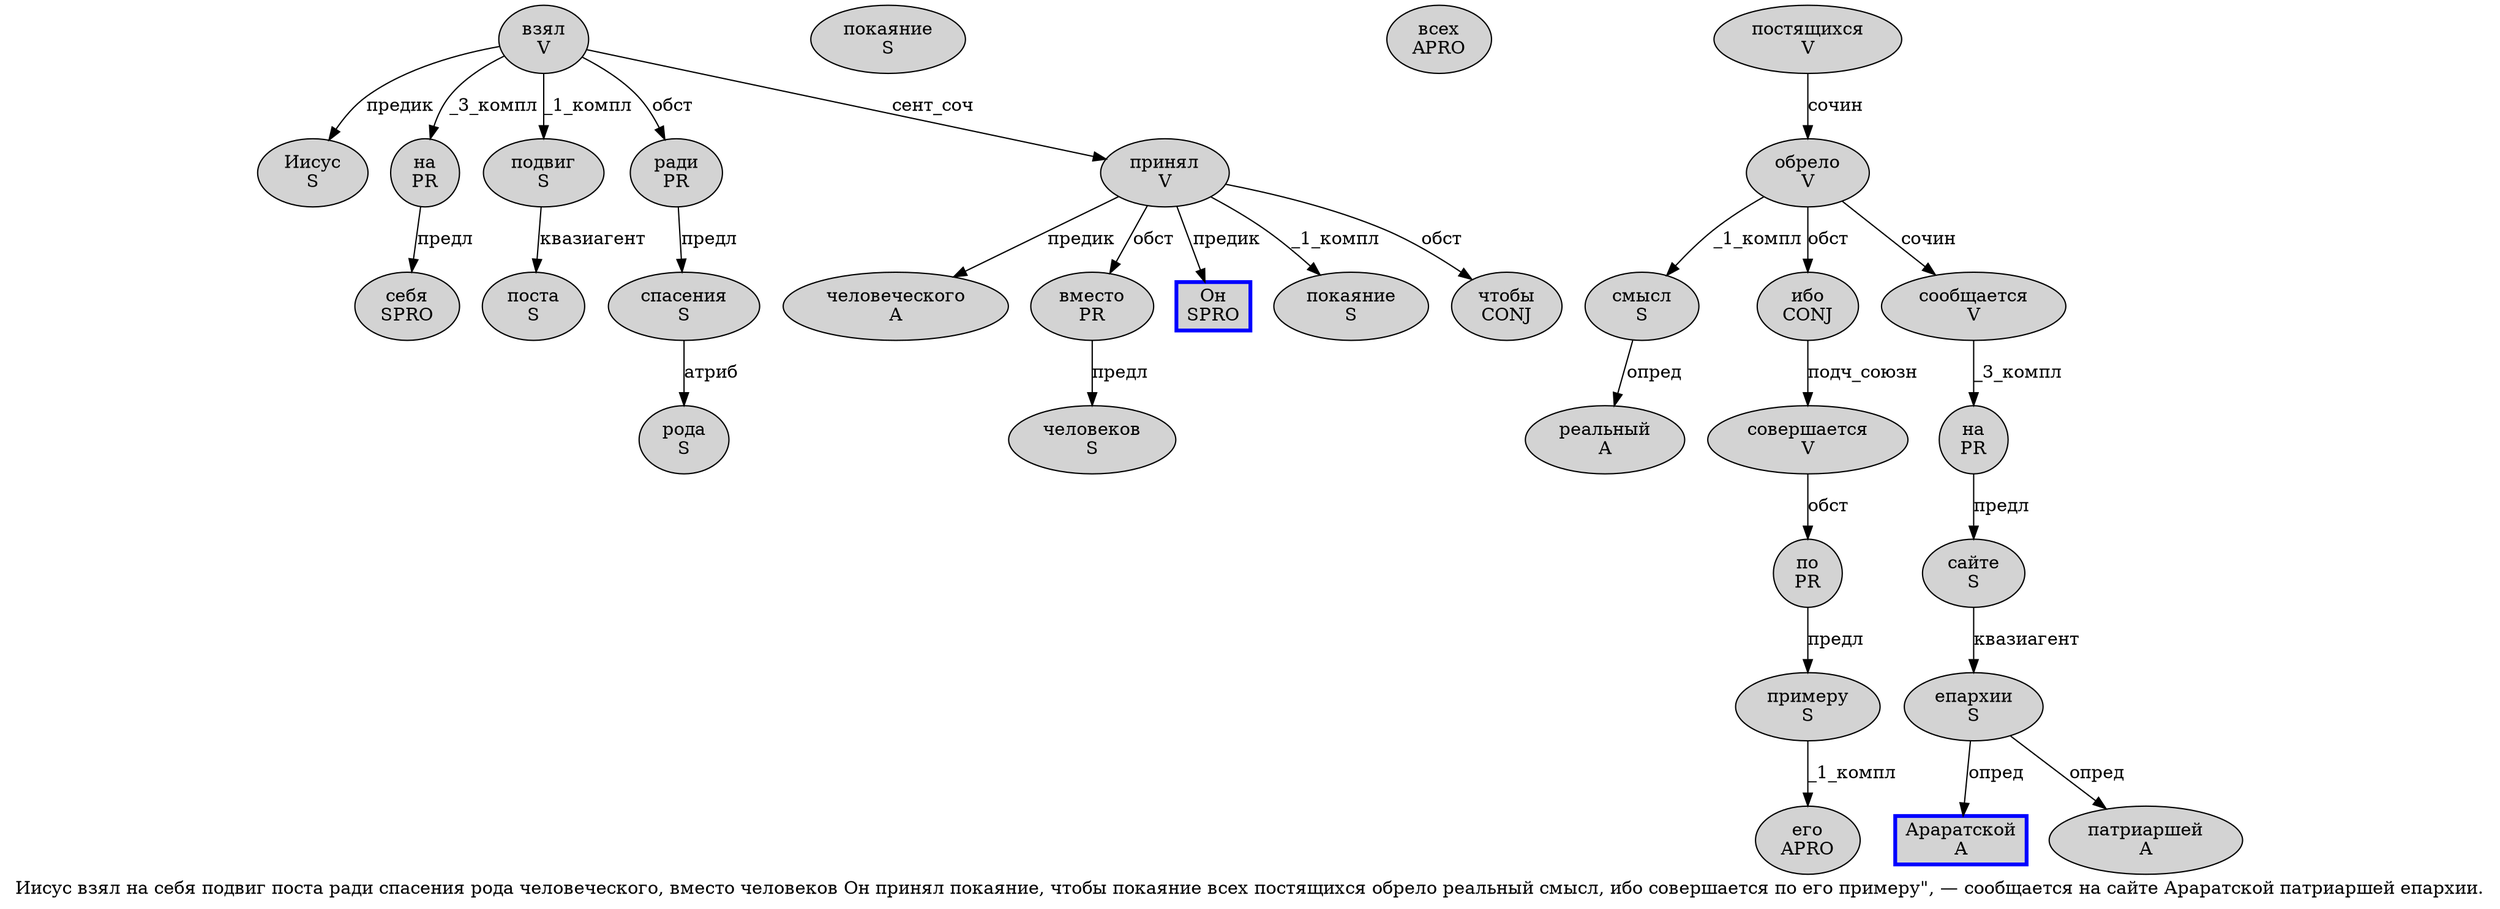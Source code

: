 digraph SENTENCE_1591 {
	graph [label="Иисус взял на себя подвиг поста ради спасения рода человеческого, вместо человеков Он принял покаяние, чтобы покаяние всех постящихся обрело реальный смысл, ибо совершается по его примеру\", — сообщается на сайте Араратской патриаршей епархии."]
	node [style=filled]
		0 [label="Иисус
S" color="" fillcolor=lightgray penwidth=1 shape=ellipse]
		1 [label="взял
V" color="" fillcolor=lightgray penwidth=1 shape=ellipse]
		2 [label="на
PR" color="" fillcolor=lightgray penwidth=1 shape=ellipse]
		3 [label="себя
SPRO" color="" fillcolor=lightgray penwidth=1 shape=ellipse]
		4 [label="подвиг
S" color="" fillcolor=lightgray penwidth=1 shape=ellipse]
		5 [label="поста
S" color="" fillcolor=lightgray penwidth=1 shape=ellipse]
		6 [label="ради
PR" color="" fillcolor=lightgray penwidth=1 shape=ellipse]
		7 [label="спасения
S" color="" fillcolor=lightgray penwidth=1 shape=ellipse]
		8 [label="рода
S" color="" fillcolor=lightgray penwidth=1 shape=ellipse]
		9 [label="человеческого
A" color="" fillcolor=lightgray penwidth=1 shape=ellipse]
		11 [label="вместо
PR" color="" fillcolor=lightgray penwidth=1 shape=ellipse]
		12 [label="человеков
S" color="" fillcolor=lightgray penwidth=1 shape=ellipse]
		13 [label="Он
SPRO" color=blue fillcolor=lightgray penwidth=3 shape=box]
		14 [label="принял
V" color="" fillcolor=lightgray penwidth=1 shape=ellipse]
		15 [label="покаяние
S" color="" fillcolor=lightgray penwidth=1 shape=ellipse]
		17 [label="чтобы
CONJ" color="" fillcolor=lightgray penwidth=1 shape=ellipse]
		18 [label="покаяние
S" color="" fillcolor=lightgray penwidth=1 shape=ellipse]
		19 [label="всех
APRO" color="" fillcolor=lightgray penwidth=1 shape=ellipse]
		20 [label="постящихся
V" color="" fillcolor=lightgray penwidth=1 shape=ellipse]
		21 [label="обрело
V" color="" fillcolor=lightgray penwidth=1 shape=ellipse]
		22 [label="реальный
A" color="" fillcolor=lightgray penwidth=1 shape=ellipse]
		23 [label="смысл
S" color="" fillcolor=lightgray penwidth=1 shape=ellipse]
		25 [label="ибо
CONJ" color="" fillcolor=lightgray penwidth=1 shape=ellipse]
		26 [label="совершается
V" color="" fillcolor=lightgray penwidth=1 shape=ellipse]
		27 [label="по
PR" color="" fillcolor=lightgray penwidth=1 shape=ellipse]
		28 [label="его
APRO" color="" fillcolor=lightgray penwidth=1 shape=ellipse]
		29 [label="примеру
S" color="" fillcolor=lightgray penwidth=1 shape=ellipse]
		33 [label="сообщается
V" color="" fillcolor=lightgray penwidth=1 shape=ellipse]
		34 [label="на
PR" color="" fillcolor=lightgray penwidth=1 shape=ellipse]
		35 [label="сайте
S" color="" fillcolor=lightgray penwidth=1 shape=ellipse]
		36 [label="Араратской
A" color=blue fillcolor=lightgray penwidth=3 shape=box]
		37 [label="патриаршей
A" color="" fillcolor=lightgray penwidth=1 shape=ellipse]
		38 [label="епархии
S" color="" fillcolor=lightgray penwidth=1 shape=ellipse]
			25 -> 26 [label="подч_союзн"]
			14 -> 9 [label="предик"]
			14 -> 11 [label="обст"]
			14 -> 13 [label="предик"]
			14 -> 15 [label="_1_компл"]
			14 -> 17 [label="обст"]
			1 -> 0 [label="предик"]
			1 -> 2 [label="_3_компл"]
			1 -> 4 [label="_1_компл"]
			1 -> 6 [label="обст"]
			1 -> 14 [label="сент_соч"]
			27 -> 29 [label="предл"]
			26 -> 27 [label="обст"]
			34 -> 35 [label="предл"]
			6 -> 7 [label="предл"]
			33 -> 34 [label="_3_компл"]
			7 -> 8 [label="атриб"]
			21 -> 23 [label="_1_компл"]
			21 -> 25 [label="обст"]
			21 -> 33 [label="сочин"]
			11 -> 12 [label="предл"]
			4 -> 5 [label="квазиагент"]
			38 -> 36 [label="опред"]
			38 -> 37 [label="опред"]
			35 -> 38 [label="квазиагент"]
			23 -> 22 [label="опред"]
			29 -> 28 [label="_1_компл"]
			20 -> 21 [label="сочин"]
			2 -> 3 [label="предл"]
}
